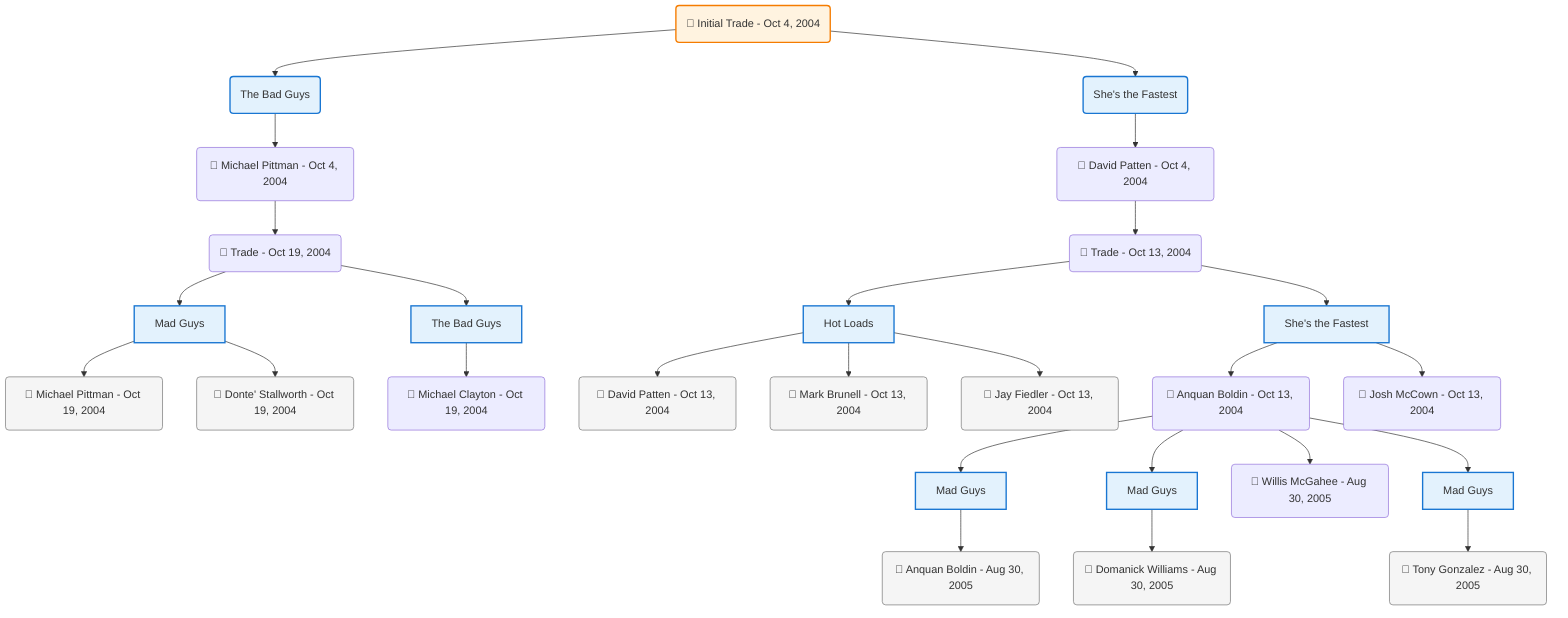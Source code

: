 flowchart TD

    TRADE_MAIN("🔄 Initial Trade - Oct 4, 2004")
    TEAM_1("The Bad Guys")
    TEAM_2("She's the Fastest")
    NODE_801dde71-99cb-4466-81e6-a91ca6d89c21("🔄 Michael Pittman - Oct 4, 2004")
    TRADE_8a76fddf-8e47-4c29-9852-a44f8e99516a_3("🔄 Trade - Oct 19, 2004")
    TEAM_f5908944-6efd-40eb-af54-6c53004e0e2f_4["Mad Guys"]
    NODE_f7c5df15-d298-4461-8bc4-21f509a33407("🔄 Michael Pittman - Oct 19, 2004")
    NODE_7a663254-7d9d-416c-be48-c03631f45549("🔄 Donte' Stallworth - Oct 19, 2004")
    TEAM_b2220d1a-ff75-4622-9757-09978901110f_5["The Bad Guys"]
    NODE_eaf92e72-7d5d-457f-8127-f0091e49f5ee("🔄 Michael Clayton - Oct 19, 2004")
    NODE_ea962b61-3fa6-403e-a46a-bb2eca51c55d("🔄 David Patten - Oct 4, 2004")
    TRADE_7894fbc3-0e11-48bc-9d4e-97f55e146e5e_6("🔄 Trade - Oct 13, 2004")
    TEAM_8e9f18ff-62c3-40e8-bb10-32f74cf4ee33_7["Hot Loads"]
    NODE_6c9ce7fd-dc24-440b-9be2-7dc3b347fb0a("🔄 David Patten - Oct 13, 2004")
    NODE_02c66201-ab4d-4208-bf29-44ac4a4b5e71("🔄 Mark Brunell - Oct 13, 2004")
    NODE_90d15b95-66ee-4390-a5f2-950d5190055c("🔄 Jay Fiedler - Oct 13, 2004")
    TEAM_4449259f-64af-44fd-9235-1facc0926234_8["She's the Fastest"]
    NODE_d4e7ecd3-8064-43da-b9e3-2a9c97526bf4("🔄 Anquan Boldin - Oct 13, 2004")
    TEAM_f5908944-6efd-40eb-af54-6c53004e0e2f_9["Mad Guys"]
    NODE_823fcf0c-26a0-4283-a598-96483eff2af4("🔄 Anquan Boldin - Aug 30, 2005")
    TEAM_f5908944-6efd-40eb-af54-6c53004e0e2f_10["Mad Guys"]
    NODE_faa8433e-2e6e-4d9b-8d35-4258945e65d7("🔄 Domanick Williams - Aug 30, 2005")
    NODE_fb3d7a03-375f-42a8-abe7-a753f9fe0eb4("🔄 Willis McGahee - Aug 30, 2005")
    TEAM_f5908944-6efd-40eb-af54-6c53004e0e2f_11["Mad Guys"]
    NODE_e0e66322-a781-4316-bcdd-ef861350610d("🔄 Tony Gonzalez - Aug 30, 2005")
    NODE_0f8a40b5-50b1-4d6b-b460-bf055e03ded8("🔄 Josh McCown - Oct 13, 2004")

    TRADE_MAIN --> TEAM_1
    TRADE_MAIN --> TEAM_2
    TEAM_1 --> NODE_801dde71-99cb-4466-81e6-a91ca6d89c21
    NODE_801dde71-99cb-4466-81e6-a91ca6d89c21 --> TRADE_8a76fddf-8e47-4c29-9852-a44f8e99516a_3
    TRADE_8a76fddf-8e47-4c29-9852-a44f8e99516a_3 --> TEAM_f5908944-6efd-40eb-af54-6c53004e0e2f_4
    TEAM_f5908944-6efd-40eb-af54-6c53004e0e2f_4 --> NODE_f7c5df15-d298-4461-8bc4-21f509a33407
    TEAM_f5908944-6efd-40eb-af54-6c53004e0e2f_4 --> NODE_7a663254-7d9d-416c-be48-c03631f45549
    TRADE_8a76fddf-8e47-4c29-9852-a44f8e99516a_3 --> TEAM_b2220d1a-ff75-4622-9757-09978901110f_5
    TEAM_b2220d1a-ff75-4622-9757-09978901110f_5 --> NODE_eaf92e72-7d5d-457f-8127-f0091e49f5ee
    TEAM_2 --> NODE_ea962b61-3fa6-403e-a46a-bb2eca51c55d
    NODE_ea962b61-3fa6-403e-a46a-bb2eca51c55d --> TRADE_7894fbc3-0e11-48bc-9d4e-97f55e146e5e_6
    TRADE_7894fbc3-0e11-48bc-9d4e-97f55e146e5e_6 --> TEAM_8e9f18ff-62c3-40e8-bb10-32f74cf4ee33_7
    TEAM_8e9f18ff-62c3-40e8-bb10-32f74cf4ee33_7 --> NODE_6c9ce7fd-dc24-440b-9be2-7dc3b347fb0a
    TEAM_8e9f18ff-62c3-40e8-bb10-32f74cf4ee33_7 --> NODE_02c66201-ab4d-4208-bf29-44ac4a4b5e71
    TEAM_8e9f18ff-62c3-40e8-bb10-32f74cf4ee33_7 --> NODE_90d15b95-66ee-4390-a5f2-950d5190055c
    TRADE_7894fbc3-0e11-48bc-9d4e-97f55e146e5e_6 --> TEAM_4449259f-64af-44fd-9235-1facc0926234_8
    TEAM_4449259f-64af-44fd-9235-1facc0926234_8 --> NODE_d4e7ecd3-8064-43da-b9e3-2a9c97526bf4
    NODE_d4e7ecd3-8064-43da-b9e3-2a9c97526bf4 --> TEAM_f5908944-6efd-40eb-af54-6c53004e0e2f_9
    TEAM_f5908944-6efd-40eb-af54-6c53004e0e2f_9 --> NODE_823fcf0c-26a0-4283-a598-96483eff2af4
    NODE_d4e7ecd3-8064-43da-b9e3-2a9c97526bf4 --> TEAM_f5908944-6efd-40eb-af54-6c53004e0e2f_10
    TEAM_f5908944-6efd-40eb-af54-6c53004e0e2f_10 --> NODE_faa8433e-2e6e-4d9b-8d35-4258945e65d7
    NODE_d4e7ecd3-8064-43da-b9e3-2a9c97526bf4 --> NODE_fb3d7a03-375f-42a8-abe7-a753f9fe0eb4
    NODE_d4e7ecd3-8064-43da-b9e3-2a9c97526bf4 --> TEAM_f5908944-6efd-40eb-af54-6c53004e0e2f_11
    TEAM_f5908944-6efd-40eb-af54-6c53004e0e2f_11 --> NODE_e0e66322-a781-4316-bcdd-ef861350610d
    TEAM_4449259f-64af-44fd-9235-1facc0926234_8 --> NODE_0f8a40b5-50b1-4d6b-b460-bf055e03ded8

    %% Node styling
    classDef teamNode fill:#e3f2fd,stroke:#1976d2,stroke-width:2px
    classDef tradeNode fill:#fff3e0,stroke:#f57c00,stroke-width:2px
    classDef playerNode fill:#f3e5f5,stroke:#7b1fa2,stroke-width:1px
    classDef nonRootPlayerNode fill:#f5f5f5,stroke:#757575,stroke-width:1px
    classDef endNode fill:#ffebee,stroke:#c62828,stroke-width:2px
    classDef waiverNode fill:#e8f5e8,stroke:#388e3c,stroke-width:2px
    classDef championshipNode fill:#fff9c4,stroke:#f57f17,stroke-width:3px

    class TEAM_1,TEAM_2,TEAM_f5908944-6efd-40eb-af54-6c53004e0e2f_4,TEAM_b2220d1a-ff75-4622-9757-09978901110f_5,TEAM_8e9f18ff-62c3-40e8-bb10-32f74cf4ee33_7,TEAM_4449259f-64af-44fd-9235-1facc0926234_8,TEAM_f5908944-6efd-40eb-af54-6c53004e0e2f_9,TEAM_f5908944-6efd-40eb-af54-6c53004e0e2f_10,TEAM_f5908944-6efd-40eb-af54-6c53004e0e2f_11 teamNode
    class NODE_f7c5df15-d298-4461-8bc4-21f509a33407,NODE_7a663254-7d9d-416c-be48-c03631f45549,NODE_6c9ce7fd-dc24-440b-9be2-7dc3b347fb0a,NODE_02c66201-ab4d-4208-bf29-44ac4a4b5e71,NODE_90d15b95-66ee-4390-a5f2-950d5190055c,NODE_823fcf0c-26a0-4283-a598-96483eff2af4,NODE_faa8433e-2e6e-4d9b-8d35-4258945e65d7,NODE_e0e66322-a781-4316-bcdd-ef861350610d nonRootPlayerNode
    class TRADE_MAIN tradeNode